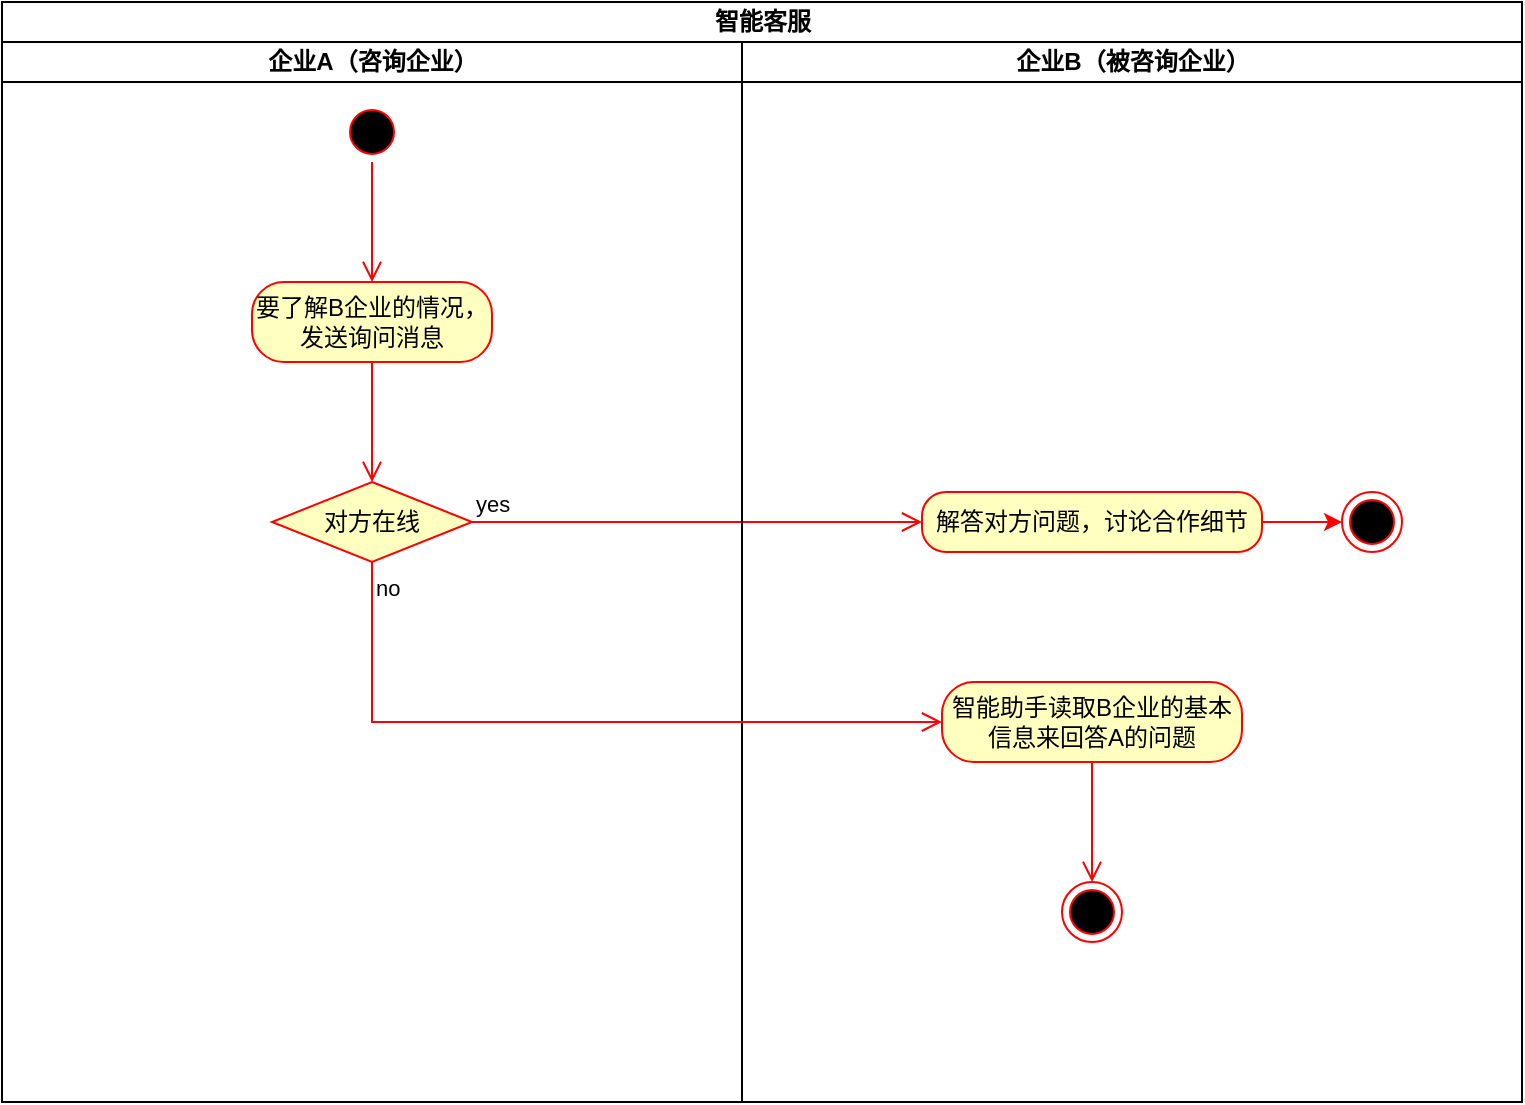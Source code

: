 <mxfile version="26.0.2">
  <diagram name="第 1 页" id="dfQf0KPijnO38lHm1auw">
    <mxGraphModel dx="1134" dy="600" grid="1" gridSize="10" guides="1" tooltips="1" connect="1" arrows="1" fold="1" page="1" pageScale="1" pageWidth="2339" pageHeight="3300" math="0" shadow="0">
      <root>
        <mxCell id="0" />
        <mxCell id="1" parent="0" />
        <mxCell id="7XrQwKQ5YSJHxytDMkv--5" value="智能客服" style="swimlane;childLayout=stackLayout;resizeParent=1;resizeParentMax=0;startSize=20;html=1;" vertex="1" parent="1">
          <mxGeometry x="320" y="190" width="760" height="550" as="geometry" />
        </mxCell>
        <mxCell id="7XrQwKQ5YSJHxytDMkv--14" value="yes" style="edgeStyle=orthogonalEdgeStyle;html=1;align=left;verticalAlign=bottom;endArrow=open;endSize=8;strokeColor=#ff0000;rounded=0;" edge="1" source="7XrQwKQ5YSJHxytDMkv--13" parent="7XrQwKQ5YSJHxytDMkv--5" target="7XrQwKQ5YSJHxytDMkv--17">
          <mxGeometry x="-1" relative="1" as="geometry">
            <mxPoint x="320" y="260" as="targetPoint" />
          </mxGeometry>
        </mxCell>
        <mxCell id="7XrQwKQ5YSJHxytDMkv--6" value="企业A（咨询企业）" style="swimlane;startSize=20;html=1;" vertex="1" parent="7XrQwKQ5YSJHxytDMkv--5">
          <mxGeometry y="20" width="370" height="530" as="geometry" />
        </mxCell>
        <mxCell id="7XrQwKQ5YSJHxytDMkv--9" value="" style="ellipse;html=1;shape=startState;fillColor=#000000;strokeColor=#ff0000;" vertex="1" parent="7XrQwKQ5YSJHxytDMkv--6">
          <mxGeometry x="170" y="30" width="30" height="30" as="geometry" />
        </mxCell>
        <mxCell id="7XrQwKQ5YSJHxytDMkv--10" value="" style="edgeStyle=orthogonalEdgeStyle;html=1;verticalAlign=bottom;endArrow=open;endSize=8;strokeColor=#ff0000;rounded=0;entryX=0.5;entryY=0;entryDx=0;entryDy=0;" edge="1" source="7XrQwKQ5YSJHxytDMkv--9" parent="7XrQwKQ5YSJHxytDMkv--6" target="7XrQwKQ5YSJHxytDMkv--11">
          <mxGeometry relative="1" as="geometry">
            <mxPoint x="185" y="120" as="targetPoint" />
          </mxGeometry>
        </mxCell>
        <mxCell id="7XrQwKQ5YSJHxytDMkv--11" value="要了解B企业的情况，发送询问消息" style="rounded=1;whiteSpace=wrap;html=1;arcSize=40;fontColor=#000000;fillColor=#ffffc0;strokeColor=#ff0000;" vertex="1" parent="7XrQwKQ5YSJHxytDMkv--6">
          <mxGeometry x="125" y="120" width="120" height="40" as="geometry" />
        </mxCell>
        <mxCell id="7XrQwKQ5YSJHxytDMkv--12" value="" style="edgeStyle=orthogonalEdgeStyle;html=1;verticalAlign=bottom;endArrow=open;endSize=8;strokeColor=#ff0000;rounded=0;entryX=0.5;entryY=0;entryDx=0;entryDy=0;" edge="1" source="7XrQwKQ5YSJHxytDMkv--11" parent="7XrQwKQ5YSJHxytDMkv--6" target="7XrQwKQ5YSJHxytDMkv--13">
          <mxGeometry relative="1" as="geometry">
            <mxPoint x="185" y="220" as="targetPoint" />
          </mxGeometry>
        </mxCell>
        <mxCell id="7XrQwKQ5YSJHxytDMkv--13" value="对方在线" style="rhombus;whiteSpace=wrap;html=1;fontColor=#000000;fillColor=#ffffc0;strokeColor=#ff0000;" vertex="1" parent="7XrQwKQ5YSJHxytDMkv--6">
          <mxGeometry x="135" y="220" width="100" height="40" as="geometry" />
        </mxCell>
        <mxCell id="7XrQwKQ5YSJHxytDMkv--7" value="企业B（被咨询企业）" style="swimlane;startSize=20;html=1;" vertex="1" parent="7XrQwKQ5YSJHxytDMkv--5">
          <mxGeometry x="370" y="20" width="390" height="530" as="geometry" />
        </mxCell>
        <mxCell id="7XrQwKQ5YSJHxytDMkv--21" value="" style="edgeStyle=orthogonalEdgeStyle;rounded=0;orthogonalLoop=1;jettySize=auto;html=1;entryX=0;entryY=0.5;entryDx=0;entryDy=0;strokeColor=#FF0000;" edge="1" parent="7XrQwKQ5YSJHxytDMkv--7" source="7XrQwKQ5YSJHxytDMkv--17" target="7XrQwKQ5YSJHxytDMkv--20">
          <mxGeometry relative="1" as="geometry" />
        </mxCell>
        <mxCell id="7XrQwKQ5YSJHxytDMkv--17" value="解答对方问题，讨论合作细节" style="rounded=1;whiteSpace=wrap;html=1;arcSize=40;fontColor=#000000;fillColor=#ffffc0;strokeColor=#ff0000;" vertex="1" parent="7XrQwKQ5YSJHxytDMkv--7">
          <mxGeometry x="90" y="225" width="170" height="30" as="geometry" />
        </mxCell>
        <mxCell id="7XrQwKQ5YSJHxytDMkv--18" value="智能助手读取B企业的基本信息来回答A的问题" style="rounded=1;whiteSpace=wrap;html=1;arcSize=40;fontColor=#000000;fillColor=#ffffc0;strokeColor=#ff0000;" vertex="1" parent="7XrQwKQ5YSJHxytDMkv--7">
          <mxGeometry x="100" y="320" width="150" height="40" as="geometry" />
        </mxCell>
        <mxCell id="7XrQwKQ5YSJHxytDMkv--19" value="" style="edgeStyle=orthogonalEdgeStyle;html=1;verticalAlign=bottom;endArrow=open;endSize=8;strokeColor=#ff0000;rounded=0;entryX=0.5;entryY=0;entryDx=0;entryDy=0;" edge="1" source="7XrQwKQ5YSJHxytDMkv--18" parent="7XrQwKQ5YSJHxytDMkv--7" target="7XrQwKQ5YSJHxytDMkv--22">
          <mxGeometry relative="1" as="geometry">
            <mxPoint x="175" y="420" as="targetPoint" />
          </mxGeometry>
        </mxCell>
        <mxCell id="7XrQwKQ5YSJHxytDMkv--20" value="" style="ellipse;html=1;shape=endState;fillColor=#000000;strokeColor=#ff0000;" vertex="1" parent="7XrQwKQ5YSJHxytDMkv--7">
          <mxGeometry x="300" y="225" width="30" height="30" as="geometry" />
        </mxCell>
        <mxCell id="7XrQwKQ5YSJHxytDMkv--22" value="" style="ellipse;html=1;shape=endState;fillColor=#000000;strokeColor=#ff0000;" vertex="1" parent="7XrQwKQ5YSJHxytDMkv--7">
          <mxGeometry x="160" y="420" width="30" height="30" as="geometry" />
        </mxCell>
        <mxCell id="7XrQwKQ5YSJHxytDMkv--15" value="no" style="edgeStyle=orthogonalEdgeStyle;html=1;align=left;verticalAlign=top;endArrow=open;endSize=8;strokeColor=#ff0000;rounded=0;entryX=0;entryY=0.5;entryDx=0;entryDy=0;" edge="1" source="7XrQwKQ5YSJHxytDMkv--13" parent="7XrQwKQ5YSJHxytDMkv--5" target="7XrQwKQ5YSJHxytDMkv--18">
          <mxGeometry x="-1" relative="1" as="geometry">
            <mxPoint x="185" y="400" as="targetPoint" />
            <Array as="points">
              <mxPoint x="185" y="360" />
            </Array>
          </mxGeometry>
        </mxCell>
      </root>
    </mxGraphModel>
  </diagram>
</mxfile>
